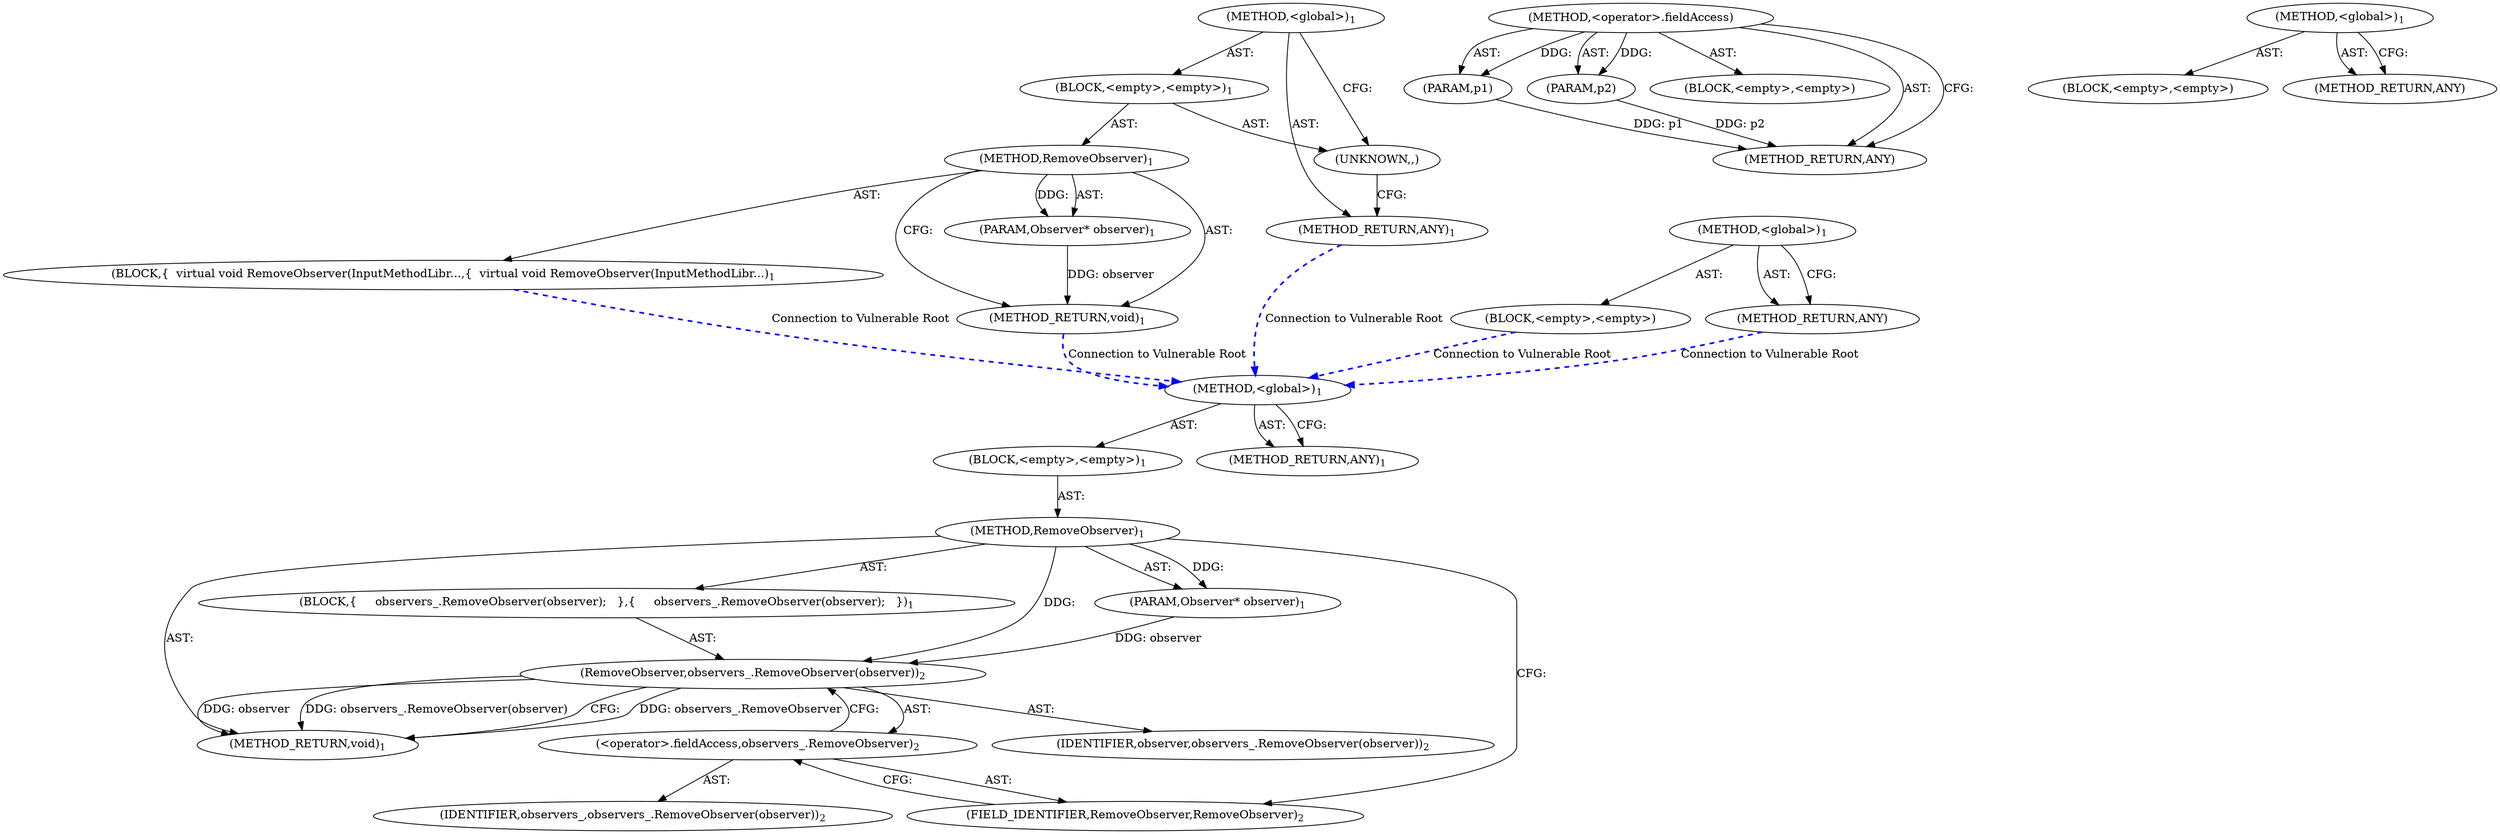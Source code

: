 digraph "&lt;global&gt;" {
vulnerable_6 [label=<(METHOD,&lt;global&gt;)<SUB>1</SUB>>];
vulnerable_7 [label=<(BLOCK,&lt;empty&gt;,&lt;empty&gt;)<SUB>1</SUB>>];
vulnerable_8 [label=<(METHOD,RemoveObserver)<SUB>1</SUB>>];
vulnerable_9 [label=<(PARAM,Observer* observer)<SUB>1</SUB>>];
vulnerable_10 [label=<(BLOCK,{
     observers_.RemoveObserver(observer);
   },{
     observers_.RemoveObserver(observer);
   })<SUB>1</SUB>>];
vulnerable_11 [label=<(RemoveObserver,observers_.RemoveObserver(observer))<SUB>2</SUB>>];
vulnerable_12 [label=<(&lt;operator&gt;.fieldAccess,observers_.RemoveObserver)<SUB>2</SUB>>];
vulnerable_13 [label=<(IDENTIFIER,observers_,observers_.RemoveObserver(observer))<SUB>2</SUB>>];
vulnerable_14 [label=<(FIELD_IDENTIFIER,RemoveObserver,RemoveObserver)<SUB>2</SUB>>];
vulnerable_15 [label=<(IDENTIFIER,observer,observers_.RemoveObserver(observer))<SUB>2</SUB>>];
vulnerable_16 [label=<(METHOD_RETURN,void)<SUB>1</SUB>>];
vulnerable_18 [label=<(METHOD_RETURN,ANY)<SUB>1</SUB>>];
vulnerable_33 [label=<(METHOD,&lt;operator&gt;.fieldAccess)>];
vulnerable_34 [label=<(PARAM,p1)>];
vulnerable_35 [label=<(PARAM,p2)>];
vulnerable_36 [label=<(BLOCK,&lt;empty&gt;,&lt;empty&gt;)>];
vulnerable_37 [label=<(METHOD_RETURN,ANY)>];
vulnerable_27 [label=<(METHOD,&lt;global&gt;)<SUB>1</SUB>>];
vulnerable_28 [label=<(BLOCK,&lt;empty&gt;,&lt;empty&gt;)>];
vulnerable_29 [label=<(METHOD_RETURN,ANY)>];
fixed_6 [label=<(METHOD,&lt;global&gt;)<SUB>1</SUB>>];
fixed_7 [label=<(BLOCK,&lt;empty&gt;,&lt;empty&gt;)<SUB>1</SUB>>];
fixed_8 [label=<(METHOD,RemoveObserver)<SUB>1</SUB>>];
fixed_9 [label=<(PARAM,Observer* observer)<SUB>1</SUB>>];
fixed_10 [label=<(BLOCK,{
  virtual void RemoveObserver(InputMethodLibr...,{
  virtual void RemoveObserver(InputMethodLibr...)<SUB>1</SUB>>];
fixed_11 [label=<(METHOD_RETURN,void)<SUB>1</SUB>>];
fixed_13 [label=<(UNKNOWN,,)>];
fixed_14 [label=<(METHOD_RETURN,ANY)<SUB>1</SUB>>];
fixed_23 [label=<(METHOD,&lt;global&gt;)<SUB>1</SUB>>];
fixed_24 [label=<(BLOCK,&lt;empty&gt;,&lt;empty&gt;)>];
fixed_25 [label=<(METHOD_RETURN,ANY)>];
vulnerable_6 -> vulnerable_7  [key=0, label="AST: "];
vulnerable_6 -> vulnerable_18  [key=0, label="AST: "];
vulnerable_6 -> vulnerable_18  [key=1, label="CFG: "];
vulnerable_7 -> vulnerable_8  [key=0, label="AST: "];
vulnerable_8 -> vulnerable_9  [key=0, label="AST: "];
vulnerable_8 -> vulnerable_9  [key=1, label="DDG: "];
vulnerable_8 -> vulnerable_10  [key=0, label="AST: "];
vulnerable_8 -> vulnerable_16  [key=0, label="AST: "];
vulnerable_8 -> vulnerable_14  [key=0, label="CFG: "];
vulnerable_8 -> vulnerable_11  [key=0, label="DDG: "];
vulnerable_9 -> vulnerable_11  [key=0, label="DDG: observer"];
vulnerable_10 -> vulnerable_11  [key=0, label="AST: "];
vulnerable_11 -> vulnerable_12  [key=0, label="AST: "];
vulnerable_11 -> vulnerable_15  [key=0, label="AST: "];
vulnerable_11 -> vulnerable_16  [key=0, label="CFG: "];
vulnerable_11 -> vulnerable_16  [key=1, label="DDG: observers_.RemoveObserver"];
vulnerable_11 -> vulnerable_16  [key=2, label="DDG: observer"];
vulnerable_11 -> vulnerable_16  [key=3, label="DDG: observers_.RemoveObserver(observer)"];
vulnerable_12 -> vulnerable_13  [key=0, label="AST: "];
vulnerable_12 -> vulnerable_14  [key=0, label="AST: "];
vulnerable_12 -> vulnerable_11  [key=0, label="CFG: "];
vulnerable_14 -> vulnerable_12  [key=0, label="CFG: "];
vulnerable_33 -> vulnerable_34  [key=0, label="AST: "];
vulnerable_33 -> vulnerable_34  [key=1, label="DDG: "];
vulnerable_33 -> vulnerable_36  [key=0, label="AST: "];
vulnerable_33 -> vulnerable_35  [key=0, label="AST: "];
vulnerable_33 -> vulnerable_35  [key=1, label="DDG: "];
vulnerable_33 -> vulnerable_37  [key=0, label="AST: "];
vulnerable_33 -> vulnerable_37  [key=1, label="CFG: "];
vulnerable_34 -> vulnerable_37  [key=0, label="DDG: p1"];
vulnerable_35 -> vulnerable_37  [key=0, label="DDG: p2"];
vulnerable_27 -> vulnerable_28  [key=0, label="AST: "];
vulnerable_27 -> vulnerable_29  [key=0, label="AST: "];
vulnerable_27 -> vulnerable_29  [key=1, label="CFG: "];
fixed_6 -> fixed_7  [key=0, label="AST: "];
fixed_6 -> fixed_14  [key=0, label="AST: "];
fixed_6 -> fixed_13  [key=0, label="CFG: "];
fixed_7 -> fixed_8  [key=0, label="AST: "];
fixed_7 -> fixed_13  [key=0, label="AST: "];
fixed_8 -> fixed_9  [key=0, label="AST: "];
fixed_8 -> fixed_9  [key=1, label="DDG: "];
fixed_8 -> fixed_10  [key=0, label="AST: "];
fixed_8 -> fixed_11  [key=0, label="AST: "];
fixed_8 -> fixed_11  [key=1, label="CFG: "];
fixed_9 -> fixed_11  [key=0, label="DDG: observer"];
fixed_10 -> vulnerable_6  [color=blue, key=0, label="Connection to Vulnerable Root", penwidth="2.0", style=dashed];
fixed_11 -> vulnerable_6  [color=blue, key=0, label="Connection to Vulnerable Root", penwidth="2.0", style=dashed];
fixed_13 -> fixed_14  [key=0, label="CFG: "];
fixed_14 -> vulnerable_6  [color=blue, key=0, label="Connection to Vulnerable Root", penwidth="2.0", style=dashed];
fixed_23 -> fixed_24  [key=0, label="AST: "];
fixed_23 -> fixed_25  [key=0, label="AST: "];
fixed_23 -> fixed_25  [key=1, label="CFG: "];
fixed_24 -> vulnerable_6  [color=blue, key=0, label="Connection to Vulnerable Root", penwidth="2.0", style=dashed];
fixed_25 -> vulnerable_6  [color=blue, key=0, label="Connection to Vulnerable Root", penwidth="2.0", style=dashed];
}
